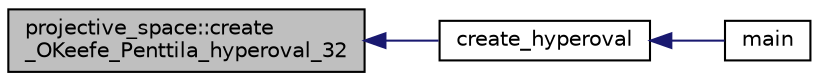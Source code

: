 digraph "projective_space::create_OKeefe_Penttila_hyperoval_32"
{
  edge [fontname="Helvetica",fontsize="10",labelfontname="Helvetica",labelfontsize="10"];
  node [fontname="Helvetica",fontsize="10",shape=record];
  rankdir="LR";
  Node482 [label="projective_space::create\l_OKeefe_Penttila_hyperoval_32",height=0.2,width=0.4,color="black", fillcolor="grey75", style="filled", fontcolor="black"];
  Node482 -> Node483 [dir="back",color="midnightblue",fontsize="10",style="solid",fontname="Helvetica"];
  Node483 [label="create_hyperoval",height=0.2,width=0.4,color="black", fillcolor="white", style="filled",URL="$d4/d67/geometry_8h.html#aa0b78acc7f3d88e13dc991dbd9c37331"];
  Node483 -> Node484 [dir="back",color="midnightblue",fontsize="10",style="solid",fontname="Helvetica"];
  Node484 [label="main",height=0.2,width=0.4,color="black", fillcolor="white", style="filled",URL="$d4/d6e/make__something_8_c.html#a217dbf8b442f20279ea00b898af96f52"];
}
